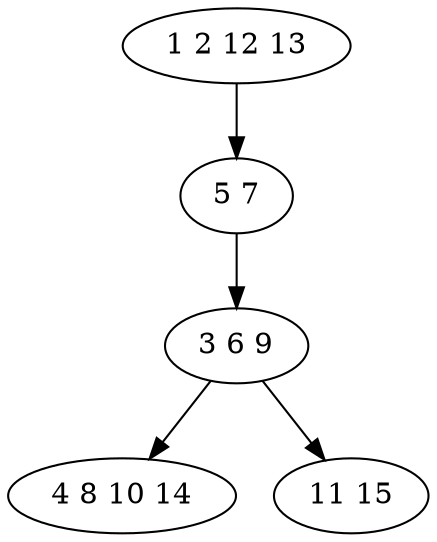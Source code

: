 digraph true_tree {
	"0" -> "1"
	"1" -> "2"
	"2" -> "3"
	"2" -> "4"
	"0" [label="1 2 12 13"];
	"1" [label="5 7"];
	"2" [label="3 6 9"];
	"3" [label="4 8 10 14"];
	"4" [label="11 15"];
}
